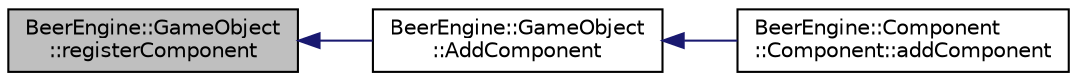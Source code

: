 digraph "BeerEngine::GameObject::registerComponent"
{
  edge [fontname="Helvetica",fontsize="10",labelfontname="Helvetica",labelfontsize="10"];
  node [fontname="Helvetica",fontsize="10",shape=record];
  rankdir="LR";
  Node55 [label="BeerEngine::GameObject\l::registerComponent",height=0.2,width=0.4,color="black", fillcolor="grey75", style="filled", fontcolor="black"];
  Node55 -> Node56 [dir="back",color="midnightblue",fontsize="10",style="solid",fontname="Helvetica"];
  Node56 [label="BeerEngine::GameObject\l::AddComponent",height=0.2,width=0.4,color="black", fillcolor="white", style="filled",URL="$class_beer_engine_1_1_game_object.html#a62e1af180bc3c2cd12c06153ac06aa3a"];
  Node56 -> Node57 [dir="back",color="midnightblue",fontsize="10",style="solid",fontname="Helvetica"];
  Node57 [label="BeerEngine::Component\l::Component::addComponent",height=0.2,width=0.4,color="black", fillcolor="white", style="filled",URL="$class_beer_engine_1_1_component_1_1_component.html#aeab2d433593f452807e81d1ada9f4c17"];
}
